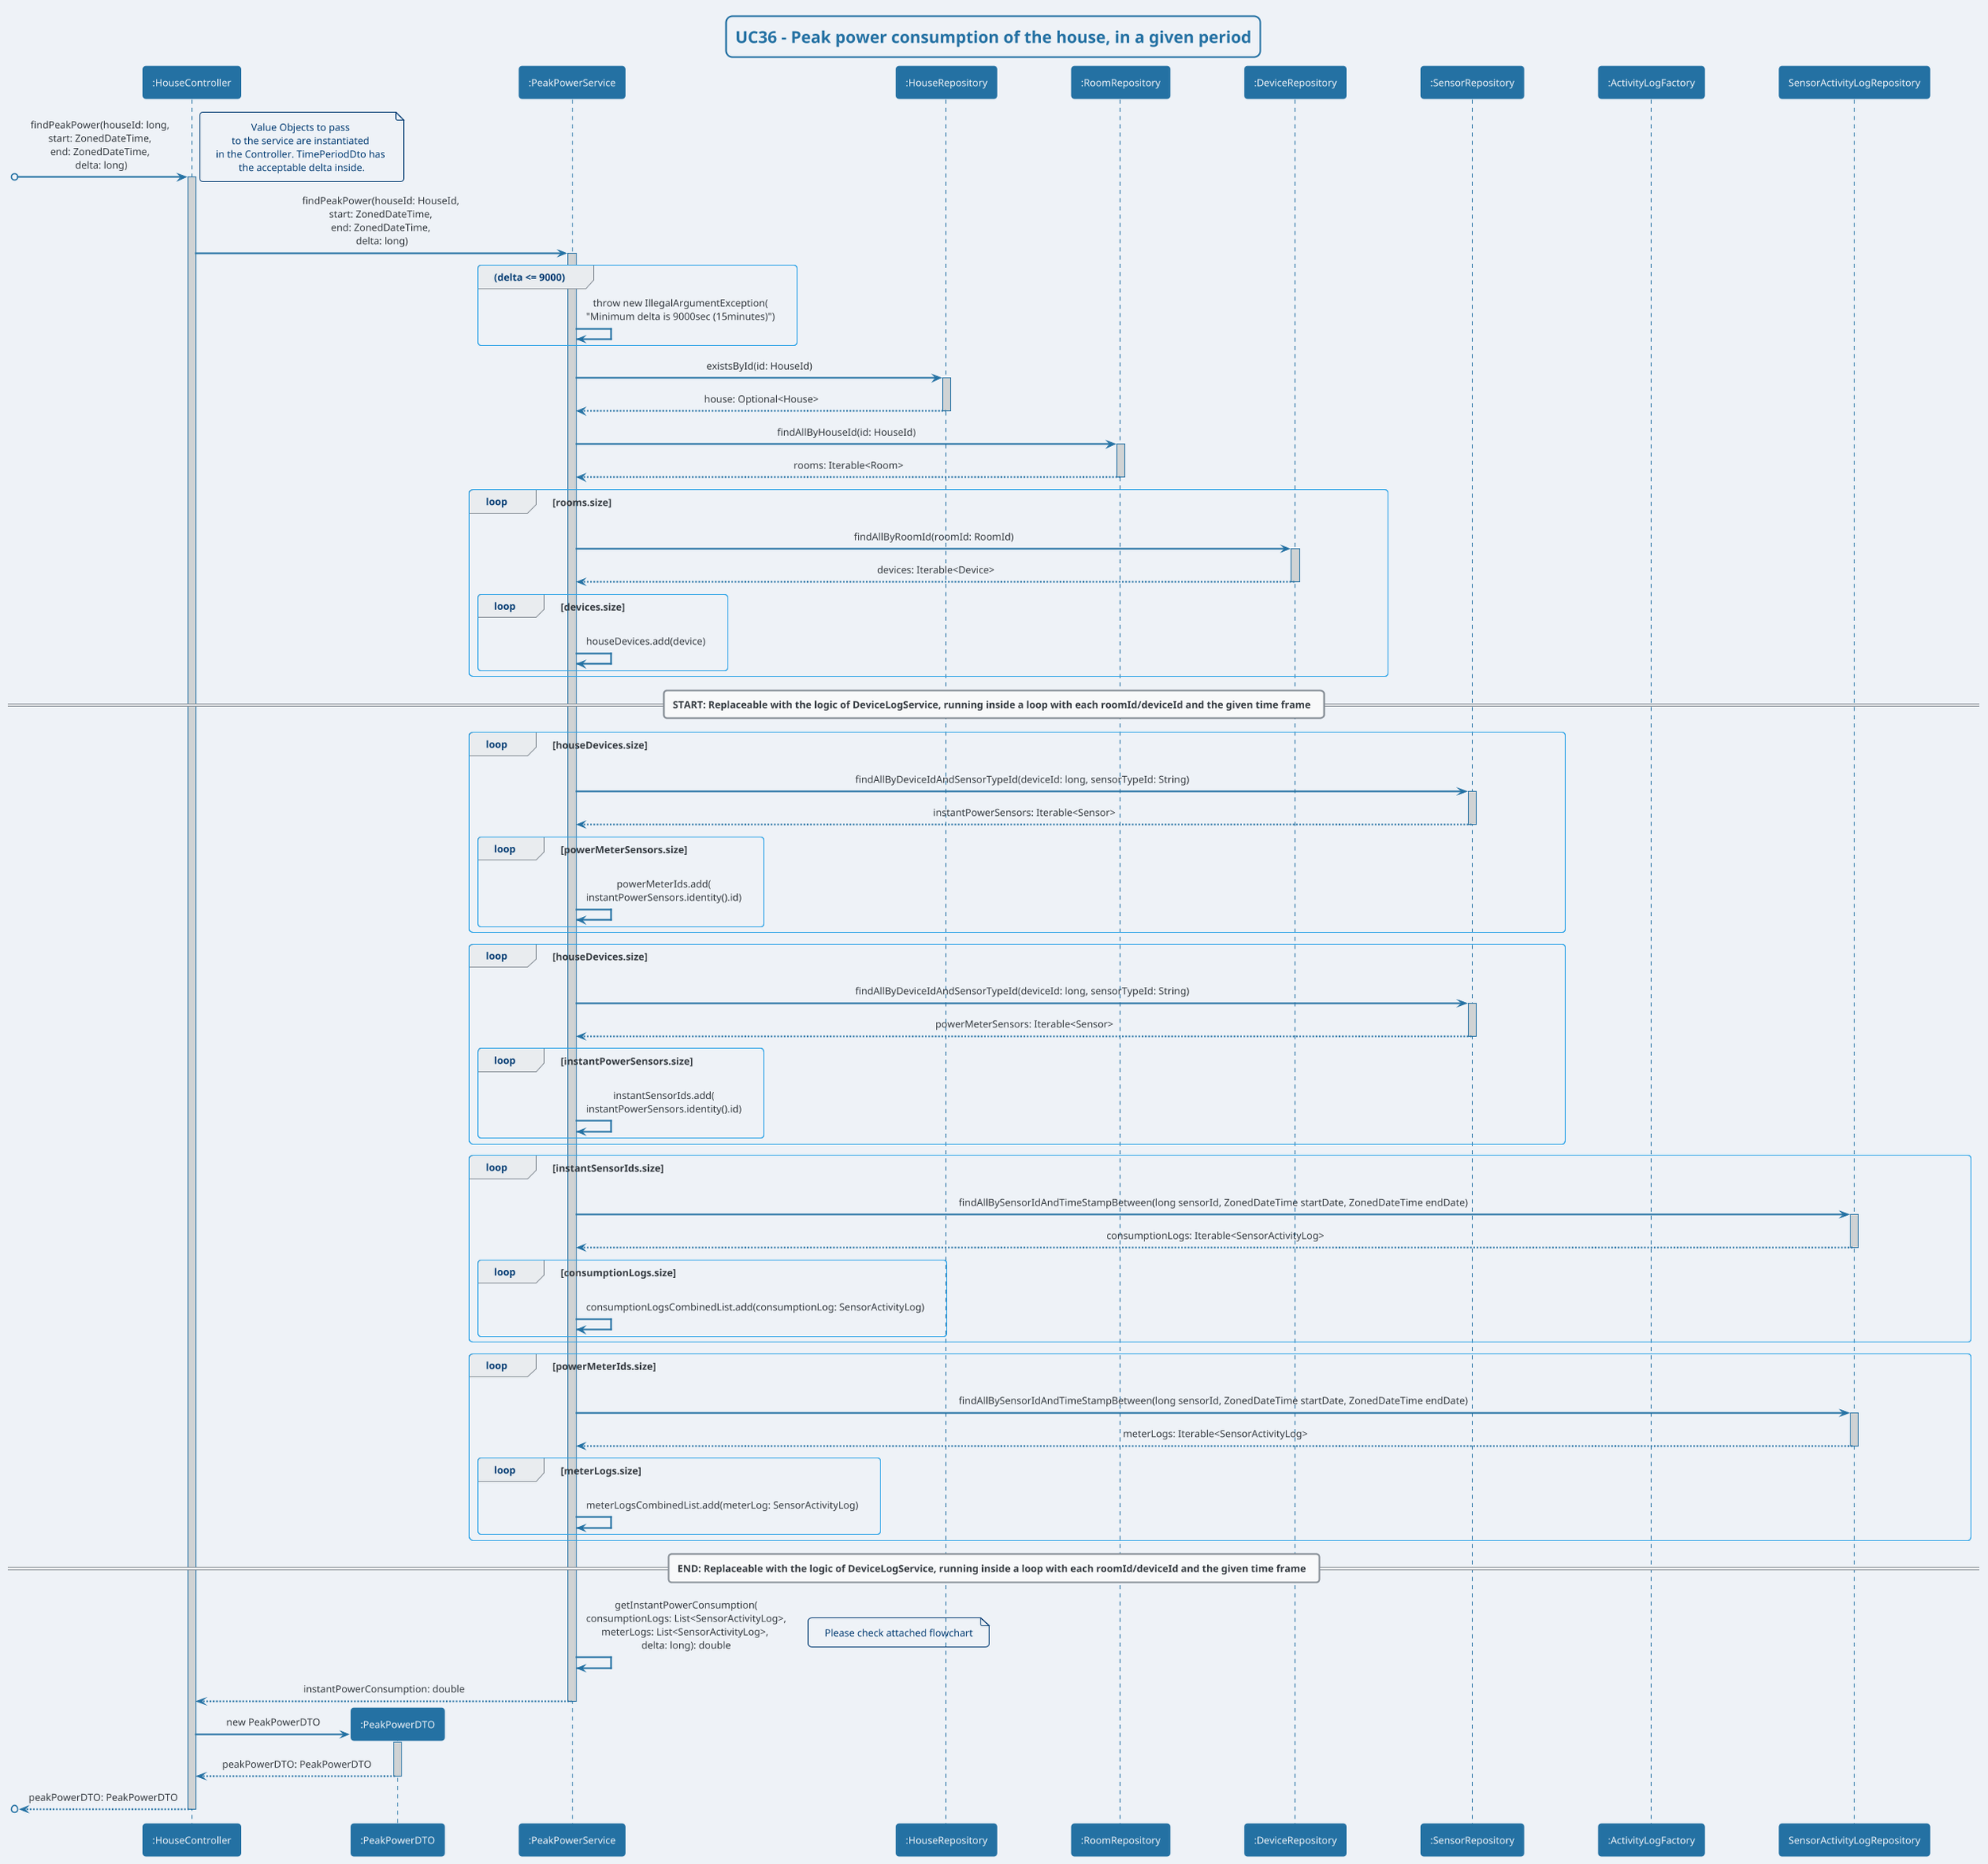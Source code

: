 @startuml
'https://plantuml.com/sequence-diagram
!theme cerulean-outline

skinparam backgroundColor #EEF2F7
skinparam titleBorderRoundCorner 15
skinparam titleBorderThickness 2
skinparam titleBorderColor #2471A3
skinparam titleFontColor #2471A3
skinparam sequenceArrowThickness 2
skinparam defaultTextAlignment center
skinparam sequenceParticipantBorderThickness 2
skinparam sequenceParticipantFontColor #EEF2F7
skinparam sequenceLifeLineBorderColor #2471A3
skinparam sequenceLifeLineBorderThickness 1.5
skinparam sequenceParticipantBackgroundColor #2471A3
skinparam sequenceParticipantBorderColor #2471A3
skinparam CollectionsBorderColor #000000
skinparam CollectionsBackgroundColor #2471A3
skinparam CollectionsFontColor #EEF2F7
skinparam ArrowColor #2471A3
skinparam ArrowThickness 2
skinparam sequenceLifeLineBackgroundColor #D0D3D4

title UC36 - Peak power consumption of the house, in a given period

participant ":HouseController" as C
participant ":PeakPowerDTO" as PeakPowerDTO
participant ":PeakPowerService" as PeakPowerService
participant ":HouseRepository" as HouseRepository
participant ":RoomRepository" as RoomRepository
participant ":DeviceRepository" as DeviceRepository
participant ":SensorRepository" as SensorRepository
participant ":ActivityLogFactory" as ActivityLogFactory

[o-> C : findPeakPower(houseId: long, \nstart: ZonedDateTime, \nend: ZonedDateTime, \ndelta: long)
note right: Value Objects to pass \nto the service are instantiated \nin the Controller. TimePeriodDto has \nthe acceptable delta inside.
activate C

C -> PeakPowerService: findPeakPower(houseId: HouseId, \nstart: ZonedDateTime, \nend: ZonedDateTime, \ndelta: long)
activate PeakPowerService

group (delta <= 9000)
PeakPowerService -> PeakPowerService: throw new IllegalArgumentException(\n"Minimum delta is 9000sec (15minutes)")
end

PeakPowerService -> HouseRepository: existsById(id: HouseId)
activate HouseRepository
HouseRepository --> PeakPowerService: house: Optional<House>
deactivate HouseRepository

PeakPowerService -> RoomRepository: findAllByHouseId(id: HouseId)
activate RoomRepository
RoomRepository --> PeakPowerService: rooms: Iterable<Room>
deactivate RoomRepository

loop rooms.size
PeakPowerService -> DeviceRepository: findAllByRoomId(roomId: RoomId)
activate DeviceRepository
DeviceRepository --> PeakPowerService: devices: Iterable<Device>
deactivate DeviceRepository

loop devices.size
PeakPowerService -> PeakPowerService: houseDevices.add(device)
end
end

== START: Replaceable with the logic of DeviceLogService, running inside a loop with each roomId/deviceId and the given time frame ==
loop houseDevices.size
PeakPowerService -> SensorRepository: findAllByDeviceIdAndSensorTypeId(deviceId: long, sensorTypeId: String)
activate SensorRepository
SensorRepository --> PeakPowerService: instantPowerSensors: Iterable<Sensor>
deactivate SensorRepository
loop powerMeterSensors.size
PeakPowerService -> PeakPowerService: powerMeterIds.add(\ninstantPowerSensors.identity().id)
end
end

loop houseDevices.size
PeakPowerService -> SensorRepository: findAllByDeviceIdAndSensorTypeId(deviceId: long, sensorTypeId: String)
activate SensorRepository
SensorRepository --> PeakPowerService: powerMeterSensors: Iterable<Sensor>
deactivate SensorRepository
loop instantPowerSensors.size
PeakPowerService -> PeakPowerService: instantSensorIds.add(\ninstantPowerSensors.identity().id)
end
end

loop instantSensorIds.size
PeakPowerService -> SensorActivityLogRepository: findAllBySensorIdAndTimeStampBetween(long sensorId, ZonedDateTime startDate, ZonedDateTime endDate)
activate SensorActivityLogRepository
SensorActivityLogRepository --> PeakPowerService: consumptionLogs: Iterable<SensorActivityLog>

loop consumptionLogs.size
deactivate SensorActivityLogRepository
PeakPowerService -> PeakPowerService: consumptionLogsCombinedList.add(consumptionLog: SensorActivityLog)
end
end

loop powerMeterIds.size
PeakPowerService -> SensorActivityLogRepository: findAllBySensorIdAndTimeStampBetween(long sensorId, ZonedDateTime startDate, ZonedDateTime endDate)
activate SensorActivityLogRepository
SensorActivityLogRepository --> PeakPowerService: meterLogs: Iterable<SensorActivityLog>
deactivate SensorActivityLogRepository

loop meterLogs.size
PeakPowerService -> PeakPowerService: meterLogsCombinedList.add(meterLog: SensorActivityLog)
end
end
== END: Replaceable with the logic of DeviceLogService, running inside a loop with each roomId/deviceId and the given time frame ==

PeakPowerService -> PeakPowerService: getInstantPowerConsumption(\nconsumptionLogs: List<SensorActivityLog>,\nmeterLogs: List<SensorActivityLog>, \ndelta: long): double
note right: Please check attached flowchart

PeakPowerService --> C: instantPowerConsumption: double
deactivate PeakPowerService

C -> PeakPowerDTO**: new PeakPowerDTO
activate PeakPowerDTO
PeakPowerDTO --> C: peakPowerDTO: PeakPowerDTO
deactivate PeakPowerDTO

[o<-- C : peakPowerDTO: PeakPowerDTO
deactivate C


@enduml